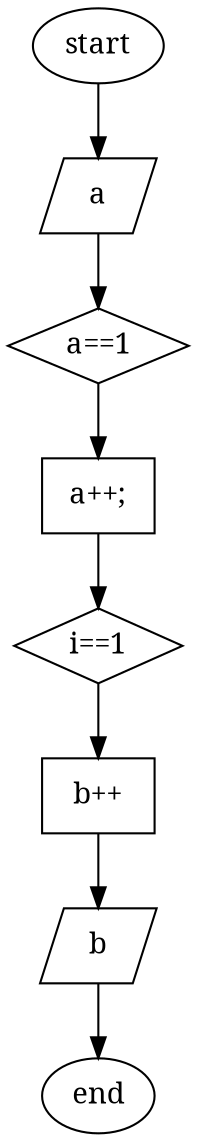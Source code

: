 digraph {
edge [fontname="FangSong"];
node [shape=box, fontname="SimSun" size="20,20"];
start [shape=ellipse, label="start"];
start->equal52;
equal52 [shape=parallelogram, label="a"];
equal52->equal60
equal60 [shape=diamond, label="a==1"];
equal60->equal68
equal68 [shape=box, label="a++;
"];
equal68->equal80
equal80 [shape=diamond, label="i==1"];
equal80->equal88
equal88 [shape=box, label="b++
"];
equal88->equal103;
equal103 [shape=parallelogram, label="b"];
equal103->end;
end [shape=ellipse, label="end"];
}